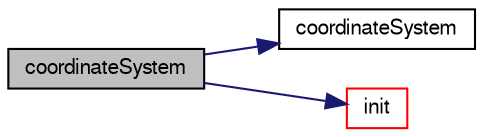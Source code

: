 digraph "coordinateSystem"
{
  bgcolor="transparent";
  edge [fontname="FreeSans",fontsize="10",labelfontname="FreeSans",labelfontsize="10"];
  node [fontname="FreeSans",fontsize="10",shape=record];
  rankdir="LR";
  Node319 [label="coordinateSystem",height=0.2,width=0.4,color="black", fillcolor="grey75", style="filled", fontcolor="black"];
  Node319 -> Node320 [color="midnightblue",fontsize="10",style="solid",fontname="FreeSans"];
  Node320 [label="coordinateSystem",height=0.2,width=0.4,color="black",URL="$a25010.html#ab03231bb7633cd8a3660a26d112d11e9",tooltip="Construct null. This is equivalent to an identity coordinateSystem. "];
  Node319 -> Node321 [color="midnightblue",fontsize="10",style="solid",fontname="FreeSans"];
  Node321 [label="init",height=0.2,width=0.4,color="red",URL="$a25010.html#a995277f8136ac3b16f04b2e9d446ec3d",tooltip="Init from dict and obr. "];
}

